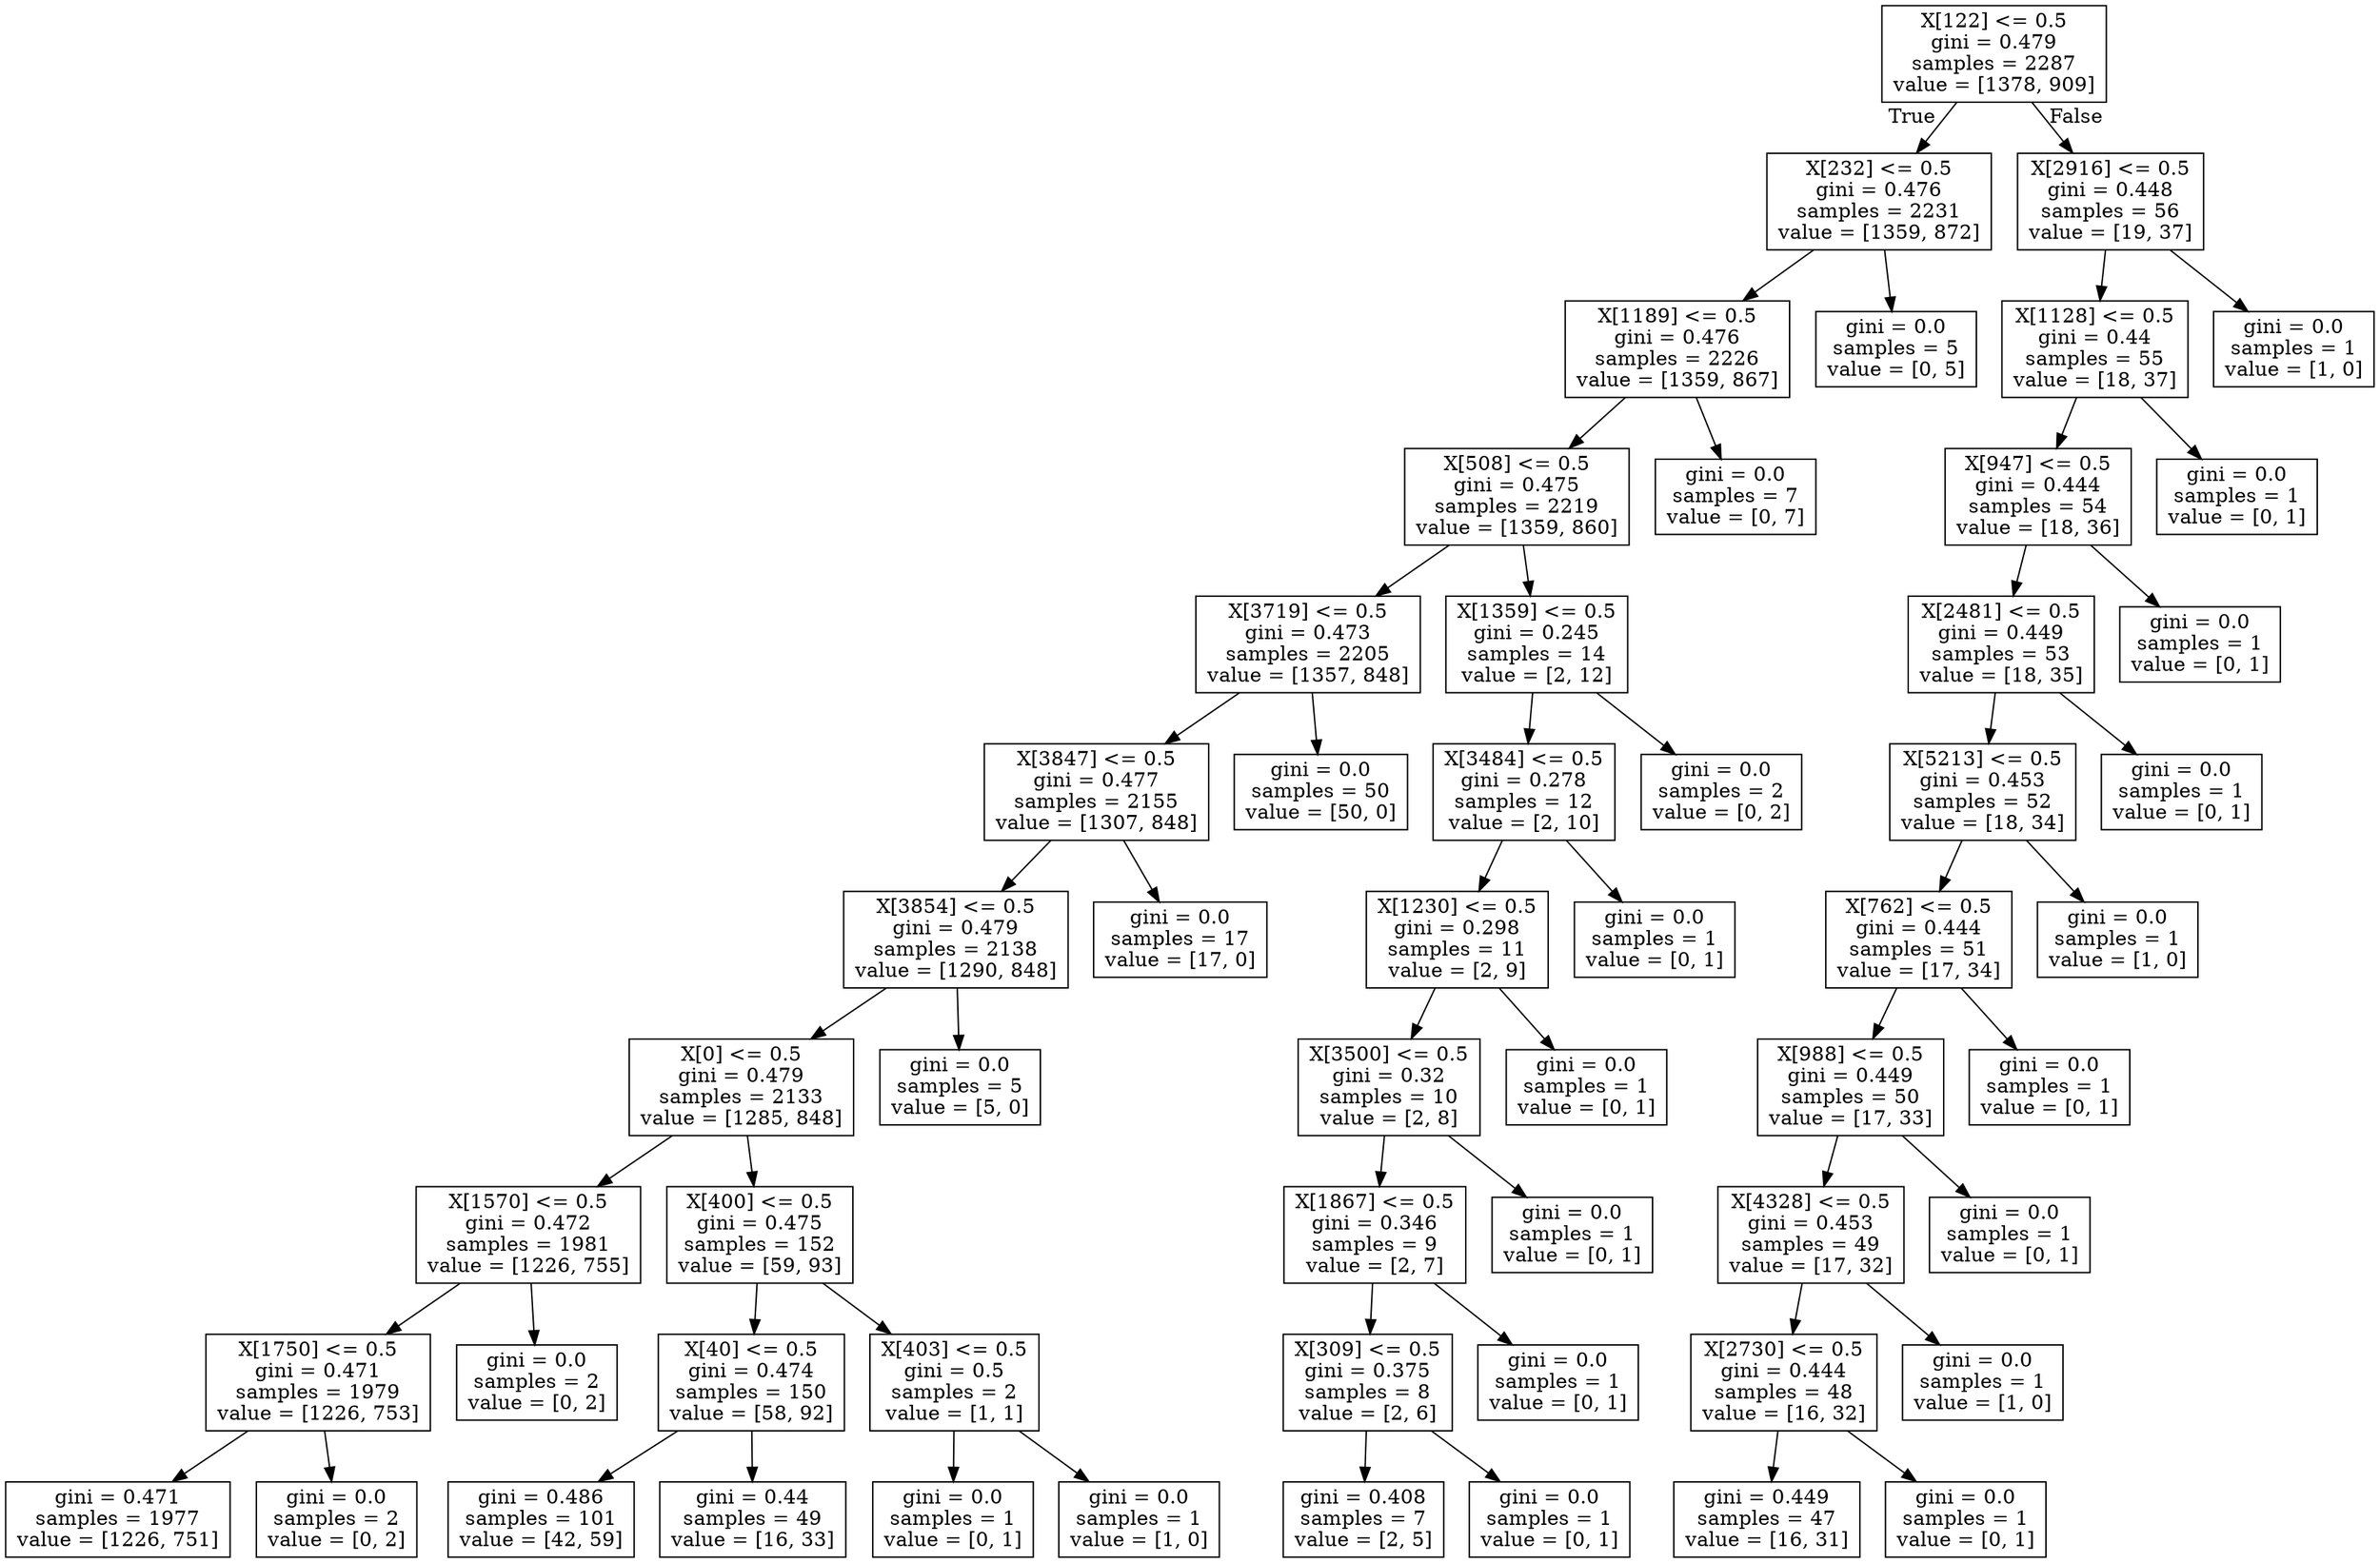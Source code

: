 digraph Tree {
node [shape=box] ;
0 [label="X[122] <= 0.5\ngini = 0.479\nsamples = 2287\nvalue = [1378, 909]"] ;
1 [label="X[232] <= 0.5\ngini = 0.476\nsamples = 2231\nvalue = [1359, 872]"] ;
0 -> 1 [labeldistance=2.5, labelangle=45, headlabel="True"] ;
2 [label="X[1189] <= 0.5\ngini = 0.476\nsamples = 2226\nvalue = [1359, 867]"] ;
1 -> 2 ;
3 [label="X[508] <= 0.5\ngini = 0.475\nsamples = 2219\nvalue = [1359, 860]"] ;
2 -> 3 ;
4 [label="X[3719] <= 0.5\ngini = 0.473\nsamples = 2205\nvalue = [1357, 848]"] ;
3 -> 4 ;
5 [label="X[3847] <= 0.5\ngini = 0.477\nsamples = 2155\nvalue = [1307, 848]"] ;
4 -> 5 ;
6 [label="X[3854] <= 0.5\ngini = 0.479\nsamples = 2138\nvalue = [1290, 848]"] ;
5 -> 6 ;
7 [label="X[0] <= 0.5\ngini = 0.479\nsamples = 2133\nvalue = [1285, 848]"] ;
6 -> 7 ;
8 [label="X[1570] <= 0.5\ngini = 0.472\nsamples = 1981\nvalue = [1226, 755]"] ;
7 -> 8 ;
9 [label="X[1750] <= 0.5\ngini = 0.471\nsamples = 1979\nvalue = [1226, 753]"] ;
8 -> 9 ;
10 [label="gini = 0.471\nsamples = 1977\nvalue = [1226, 751]"] ;
9 -> 10 ;
11 [label="gini = 0.0\nsamples = 2\nvalue = [0, 2]"] ;
9 -> 11 ;
12 [label="gini = 0.0\nsamples = 2\nvalue = [0, 2]"] ;
8 -> 12 ;
13 [label="X[400] <= 0.5\ngini = 0.475\nsamples = 152\nvalue = [59, 93]"] ;
7 -> 13 ;
14 [label="X[40] <= 0.5\ngini = 0.474\nsamples = 150\nvalue = [58, 92]"] ;
13 -> 14 ;
15 [label="gini = 0.486\nsamples = 101\nvalue = [42, 59]"] ;
14 -> 15 ;
16 [label="gini = 0.44\nsamples = 49\nvalue = [16, 33]"] ;
14 -> 16 ;
17 [label="X[403] <= 0.5\ngini = 0.5\nsamples = 2\nvalue = [1, 1]"] ;
13 -> 17 ;
18 [label="gini = 0.0\nsamples = 1\nvalue = [0, 1]"] ;
17 -> 18 ;
19 [label="gini = 0.0\nsamples = 1\nvalue = [1, 0]"] ;
17 -> 19 ;
20 [label="gini = 0.0\nsamples = 5\nvalue = [5, 0]"] ;
6 -> 20 ;
21 [label="gini = 0.0\nsamples = 17\nvalue = [17, 0]"] ;
5 -> 21 ;
22 [label="gini = 0.0\nsamples = 50\nvalue = [50, 0]"] ;
4 -> 22 ;
23 [label="X[1359] <= 0.5\ngini = 0.245\nsamples = 14\nvalue = [2, 12]"] ;
3 -> 23 ;
24 [label="X[3484] <= 0.5\ngini = 0.278\nsamples = 12\nvalue = [2, 10]"] ;
23 -> 24 ;
25 [label="X[1230] <= 0.5\ngini = 0.298\nsamples = 11\nvalue = [2, 9]"] ;
24 -> 25 ;
26 [label="X[3500] <= 0.5\ngini = 0.32\nsamples = 10\nvalue = [2, 8]"] ;
25 -> 26 ;
27 [label="X[1867] <= 0.5\ngini = 0.346\nsamples = 9\nvalue = [2, 7]"] ;
26 -> 27 ;
28 [label="X[309] <= 0.5\ngini = 0.375\nsamples = 8\nvalue = [2, 6]"] ;
27 -> 28 ;
29 [label="gini = 0.408\nsamples = 7\nvalue = [2, 5]"] ;
28 -> 29 ;
30 [label="gini = 0.0\nsamples = 1\nvalue = [0, 1]"] ;
28 -> 30 ;
31 [label="gini = 0.0\nsamples = 1\nvalue = [0, 1]"] ;
27 -> 31 ;
32 [label="gini = 0.0\nsamples = 1\nvalue = [0, 1]"] ;
26 -> 32 ;
33 [label="gini = 0.0\nsamples = 1\nvalue = [0, 1]"] ;
25 -> 33 ;
34 [label="gini = 0.0\nsamples = 1\nvalue = [0, 1]"] ;
24 -> 34 ;
35 [label="gini = 0.0\nsamples = 2\nvalue = [0, 2]"] ;
23 -> 35 ;
36 [label="gini = 0.0\nsamples = 7\nvalue = [0, 7]"] ;
2 -> 36 ;
37 [label="gini = 0.0\nsamples = 5\nvalue = [0, 5]"] ;
1 -> 37 ;
38 [label="X[2916] <= 0.5\ngini = 0.448\nsamples = 56\nvalue = [19, 37]"] ;
0 -> 38 [labeldistance=2.5, labelangle=-45, headlabel="False"] ;
39 [label="X[1128] <= 0.5\ngini = 0.44\nsamples = 55\nvalue = [18, 37]"] ;
38 -> 39 ;
40 [label="X[947] <= 0.5\ngini = 0.444\nsamples = 54\nvalue = [18, 36]"] ;
39 -> 40 ;
41 [label="X[2481] <= 0.5\ngini = 0.449\nsamples = 53\nvalue = [18, 35]"] ;
40 -> 41 ;
42 [label="X[5213] <= 0.5\ngini = 0.453\nsamples = 52\nvalue = [18, 34]"] ;
41 -> 42 ;
43 [label="X[762] <= 0.5\ngini = 0.444\nsamples = 51\nvalue = [17, 34]"] ;
42 -> 43 ;
44 [label="X[988] <= 0.5\ngini = 0.449\nsamples = 50\nvalue = [17, 33]"] ;
43 -> 44 ;
45 [label="X[4328] <= 0.5\ngini = 0.453\nsamples = 49\nvalue = [17, 32]"] ;
44 -> 45 ;
46 [label="X[2730] <= 0.5\ngini = 0.444\nsamples = 48\nvalue = [16, 32]"] ;
45 -> 46 ;
47 [label="gini = 0.449\nsamples = 47\nvalue = [16, 31]"] ;
46 -> 47 ;
48 [label="gini = 0.0\nsamples = 1\nvalue = [0, 1]"] ;
46 -> 48 ;
49 [label="gini = 0.0\nsamples = 1\nvalue = [1, 0]"] ;
45 -> 49 ;
50 [label="gini = 0.0\nsamples = 1\nvalue = [0, 1]"] ;
44 -> 50 ;
51 [label="gini = 0.0\nsamples = 1\nvalue = [0, 1]"] ;
43 -> 51 ;
52 [label="gini = 0.0\nsamples = 1\nvalue = [1, 0]"] ;
42 -> 52 ;
53 [label="gini = 0.0\nsamples = 1\nvalue = [0, 1]"] ;
41 -> 53 ;
54 [label="gini = 0.0\nsamples = 1\nvalue = [0, 1]"] ;
40 -> 54 ;
55 [label="gini = 0.0\nsamples = 1\nvalue = [0, 1]"] ;
39 -> 55 ;
56 [label="gini = 0.0\nsamples = 1\nvalue = [1, 0]"] ;
38 -> 56 ;
}